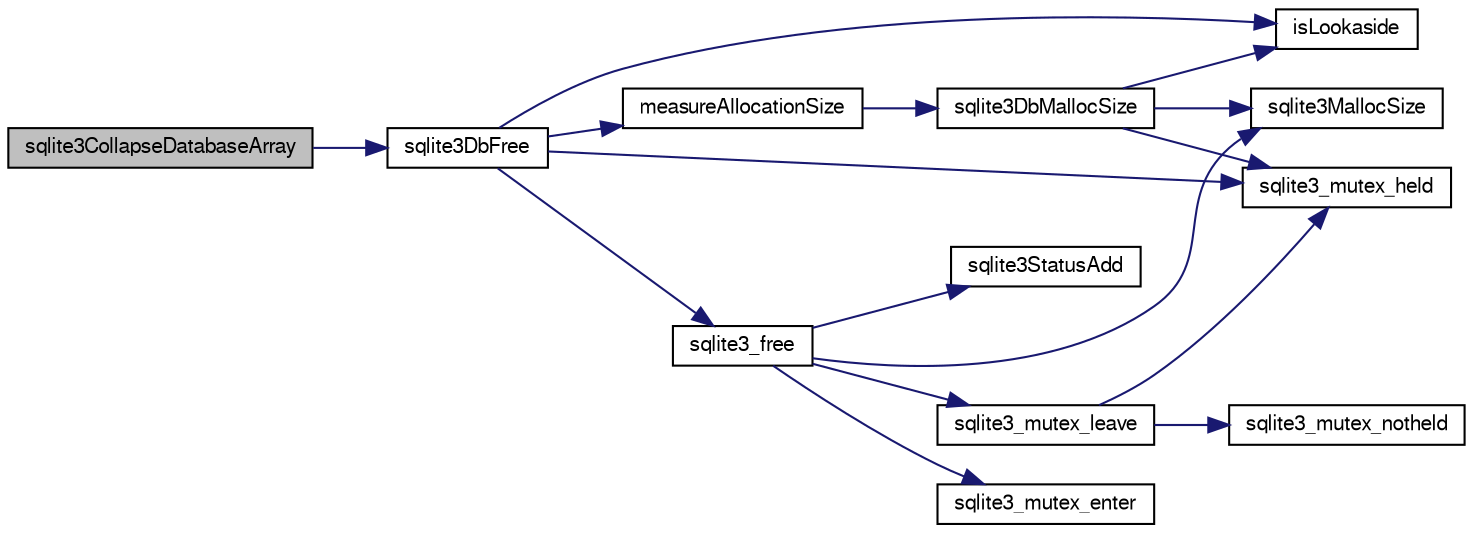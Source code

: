 digraph "sqlite3CollapseDatabaseArray"
{
  edge [fontname="FreeSans",fontsize="10",labelfontname="FreeSans",labelfontsize="10"];
  node [fontname="FreeSans",fontsize="10",shape=record];
  rankdir="LR";
  Node479508 [label="sqlite3CollapseDatabaseArray",height=0.2,width=0.4,color="black", fillcolor="grey75", style="filled", fontcolor="black"];
  Node479508 -> Node479509 [color="midnightblue",fontsize="10",style="solid",fontname="FreeSans"];
  Node479509 [label="sqlite3DbFree",height=0.2,width=0.4,color="black", fillcolor="white", style="filled",URL="$sqlite3_8c.html#ac70ab821a6607b4a1b909582dc37a069"];
  Node479509 -> Node479510 [color="midnightblue",fontsize="10",style="solid",fontname="FreeSans"];
  Node479510 [label="sqlite3_mutex_held",height=0.2,width=0.4,color="black", fillcolor="white", style="filled",URL="$sqlite3_8c.html#acf77da68932b6bc163c5e68547ecc3e7"];
  Node479509 -> Node479511 [color="midnightblue",fontsize="10",style="solid",fontname="FreeSans"];
  Node479511 [label="measureAllocationSize",height=0.2,width=0.4,color="black", fillcolor="white", style="filled",URL="$sqlite3_8c.html#a45731e644a22fdb756e2b6337224217a"];
  Node479511 -> Node479512 [color="midnightblue",fontsize="10",style="solid",fontname="FreeSans"];
  Node479512 [label="sqlite3DbMallocSize",height=0.2,width=0.4,color="black", fillcolor="white", style="filled",URL="$sqlite3_8c.html#aa397e5a8a03495203a0767abf0a71f86"];
  Node479512 -> Node479513 [color="midnightblue",fontsize="10",style="solid",fontname="FreeSans"];
  Node479513 [label="sqlite3MallocSize",height=0.2,width=0.4,color="black", fillcolor="white", style="filled",URL="$sqlite3_8c.html#acf5d2a5f35270bafb050bd2def576955"];
  Node479512 -> Node479510 [color="midnightblue",fontsize="10",style="solid",fontname="FreeSans"];
  Node479512 -> Node479514 [color="midnightblue",fontsize="10",style="solid",fontname="FreeSans"];
  Node479514 [label="isLookaside",height=0.2,width=0.4,color="black", fillcolor="white", style="filled",URL="$sqlite3_8c.html#a770fa05ff9717b75e16f4d968a77b897"];
  Node479509 -> Node479514 [color="midnightblue",fontsize="10",style="solid",fontname="FreeSans"];
  Node479509 -> Node479515 [color="midnightblue",fontsize="10",style="solid",fontname="FreeSans"];
  Node479515 [label="sqlite3_free",height=0.2,width=0.4,color="black", fillcolor="white", style="filled",URL="$sqlite3_8c.html#a6552349e36a8a691af5487999ab09519"];
  Node479515 -> Node479516 [color="midnightblue",fontsize="10",style="solid",fontname="FreeSans"];
  Node479516 [label="sqlite3_mutex_enter",height=0.2,width=0.4,color="black", fillcolor="white", style="filled",URL="$sqlite3_8c.html#a1c12cde690bd89f104de5cbad12a6bf5"];
  Node479515 -> Node479517 [color="midnightblue",fontsize="10",style="solid",fontname="FreeSans"];
  Node479517 [label="sqlite3StatusAdd",height=0.2,width=0.4,color="black", fillcolor="white", style="filled",URL="$sqlite3_8c.html#afa029f93586aeab4cc85360905dae9cd"];
  Node479515 -> Node479513 [color="midnightblue",fontsize="10",style="solid",fontname="FreeSans"];
  Node479515 -> Node479518 [color="midnightblue",fontsize="10",style="solid",fontname="FreeSans"];
  Node479518 [label="sqlite3_mutex_leave",height=0.2,width=0.4,color="black", fillcolor="white", style="filled",URL="$sqlite3_8c.html#a5838d235601dbd3c1fa993555c6bcc93"];
  Node479518 -> Node479510 [color="midnightblue",fontsize="10",style="solid",fontname="FreeSans"];
  Node479518 -> Node479519 [color="midnightblue",fontsize="10",style="solid",fontname="FreeSans"];
  Node479519 [label="sqlite3_mutex_notheld",height=0.2,width=0.4,color="black", fillcolor="white", style="filled",URL="$sqlite3_8c.html#a83967c837c1c000d3b5adcfaa688f5dc"];
}
